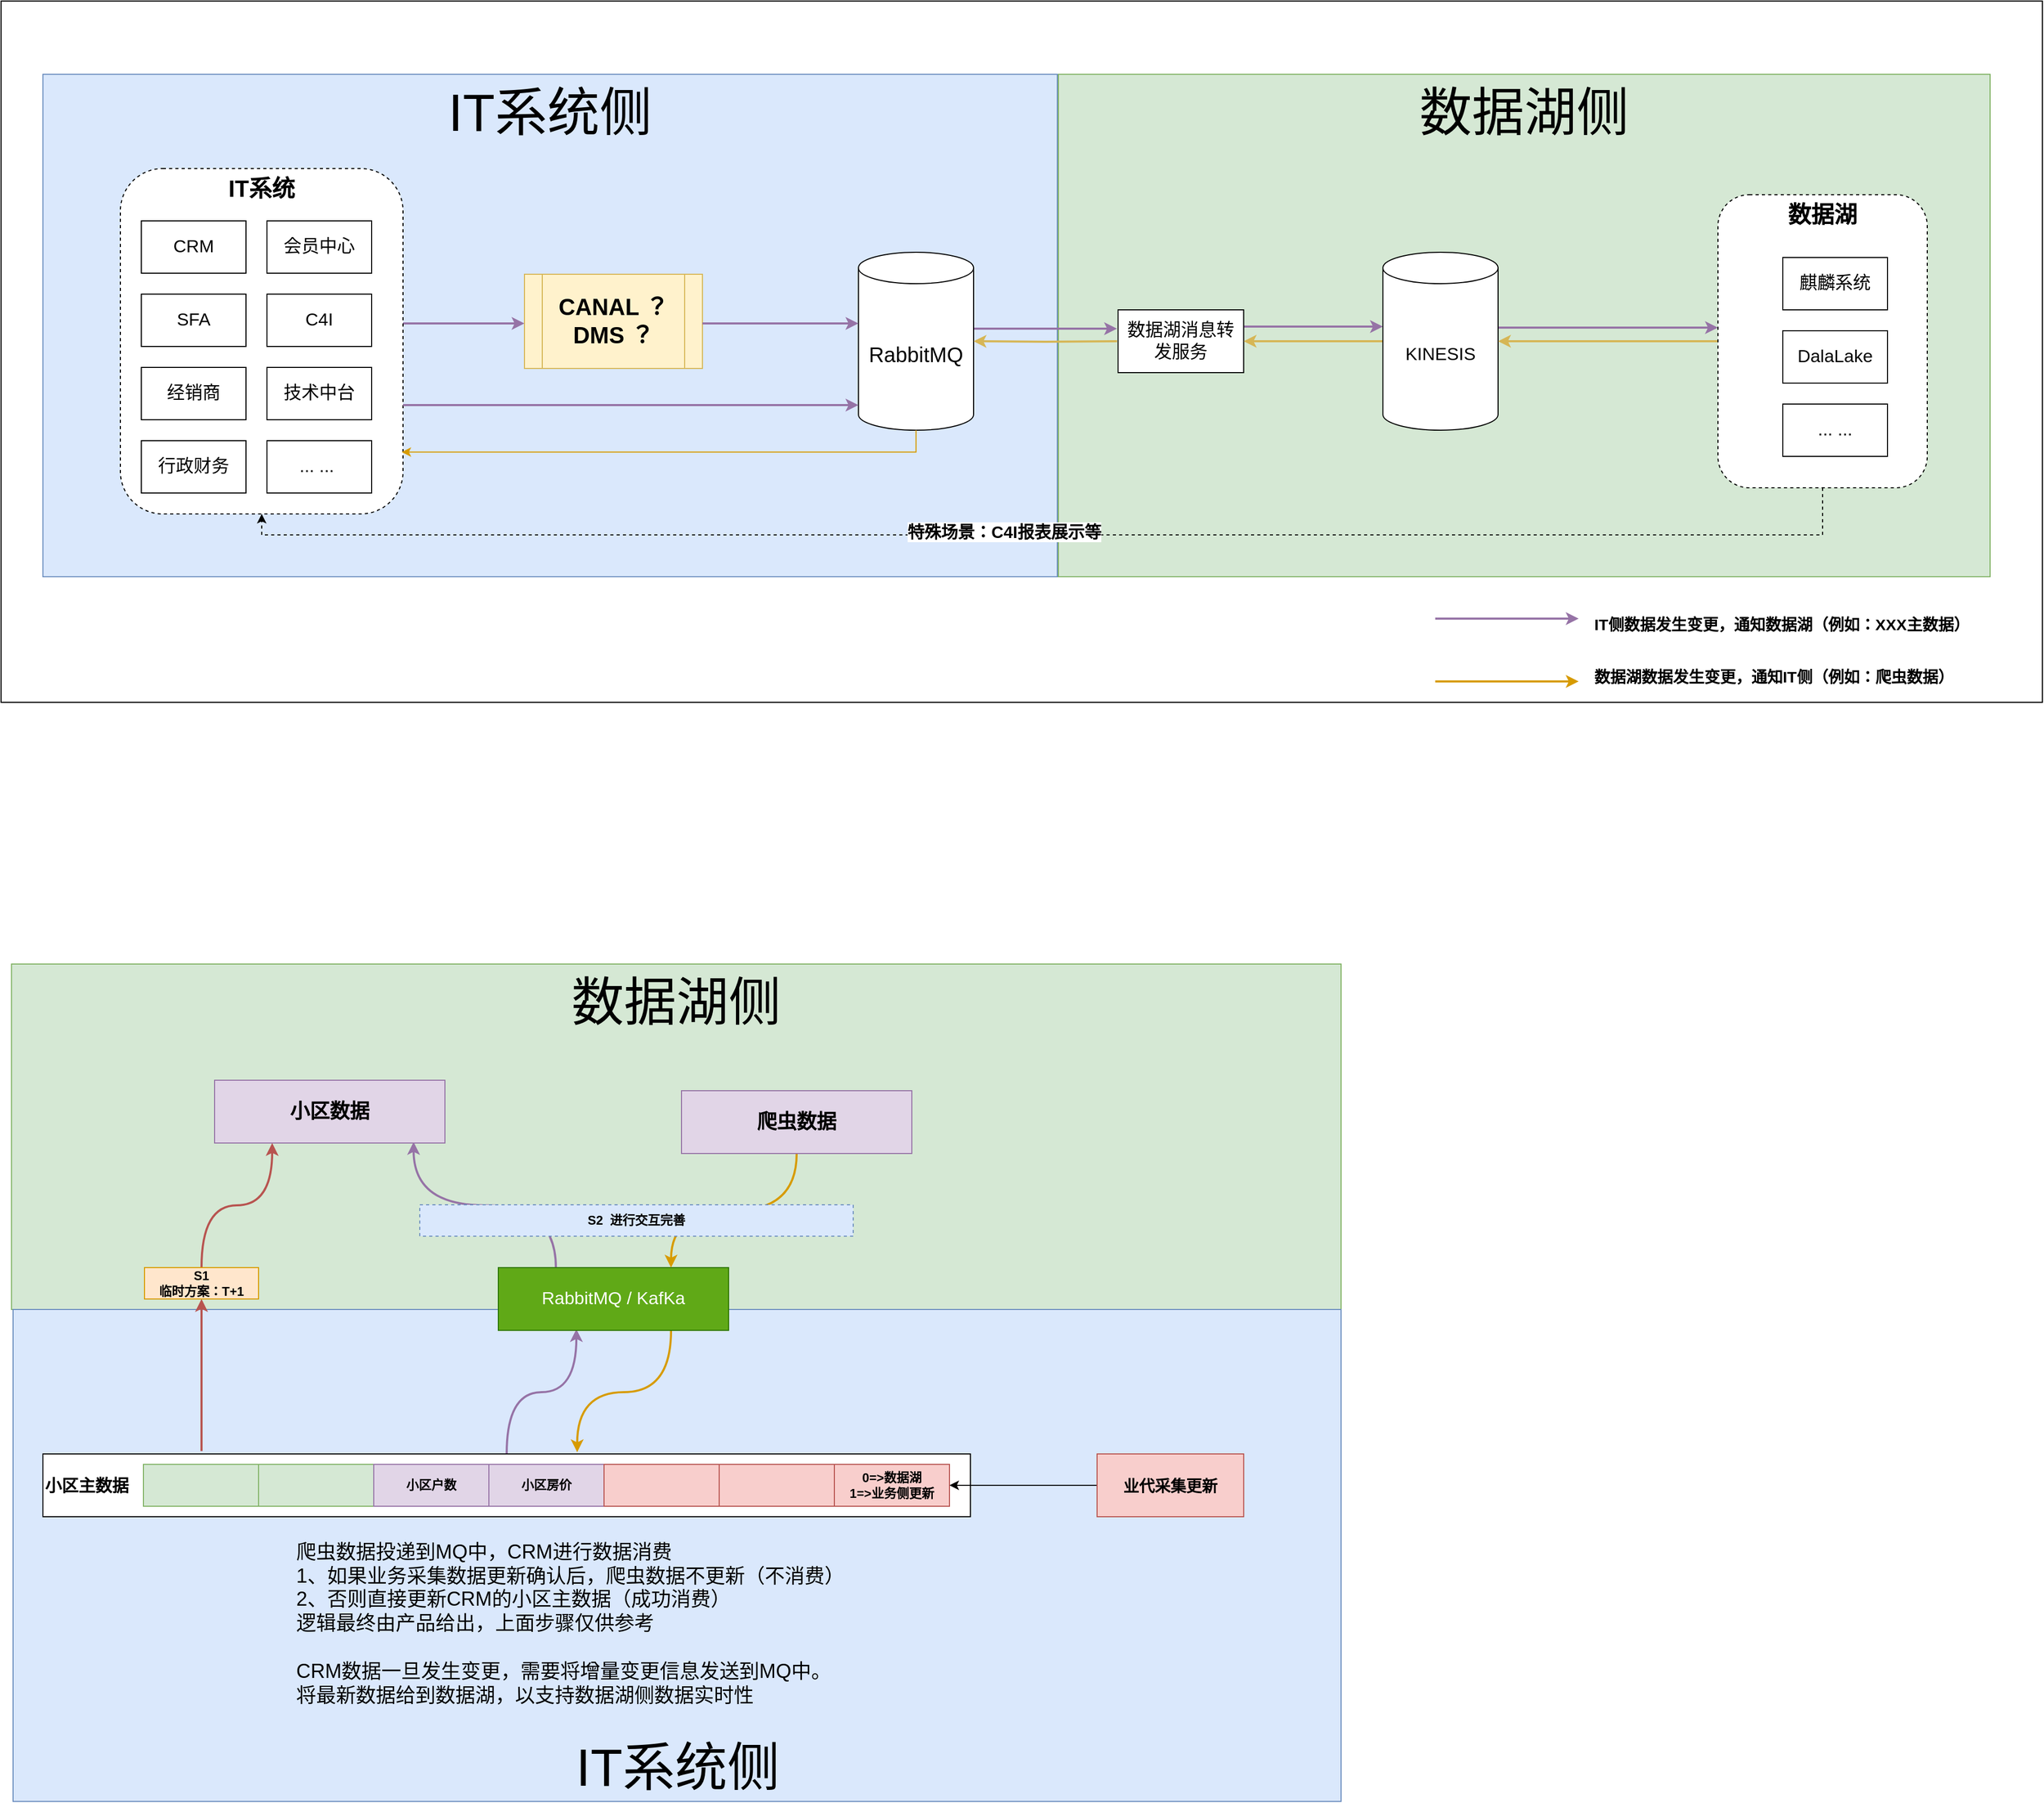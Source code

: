 <mxfile version="24.3.1" type="github">
  <diagram name="第 1 页" id="_mnCOzUP9DBz8knvAwrc">
    <mxGraphModel dx="2501" dy="1031" grid="1" gridSize="10" guides="1" tooltips="1" connect="1" arrows="1" fold="1" page="1" pageScale="1" pageWidth="827" pageHeight="1169" math="0" shadow="0">
      <root>
        <mxCell id="0" />
        <mxCell id="1" parent="0" />
        <mxCell id="es6LMimWQ2Kn1pDAPc1K-94" value="" style="rounded=0;whiteSpace=wrap;html=1;" vertex="1" parent="1">
          <mxGeometry x="-360" y="60" width="1950" height="670" as="geometry" />
        </mxCell>
        <mxCell id="es6LMimWQ2Kn1pDAPc1K-81" value="&lt;font style=&quot;font-size: 50px;&quot;&gt;数据湖侧&lt;/font&gt;" style="rounded=0;whiteSpace=wrap;html=1;fillColor=#d5e8d4;strokeColor=#82b366;verticalAlign=top;movable=1;resizable=1;rotatable=1;deletable=1;editable=1;locked=0;connectable=1;" vertex="1" parent="1">
          <mxGeometry x="-350" y="980" width="1270" height="330" as="geometry" />
        </mxCell>
        <mxCell id="es6LMimWQ2Kn1pDAPc1K-80" value="&lt;font style=&quot;font-size: 50px;&quot;&gt;IT系统侧&lt;/font&gt;" style="rounded=0;whiteSpace=wrap;html=1;fillColor=#dae8fc;strokeColor=#6c8ebf;verticalAlign=bottom;movable=1;resizable=1;rotatable=1;deletable=1;editable=1;locked=0;connectable=1;" vertex="1" parent="1">
          <mxGeometry x="-348.5" y="1310" width="1268.5" height="470" as="geometry" />
        </mxCell>
        <mxCell id="es6LMimWQ2Kn1pDAPc1K-37" value="&lt;font style=&quot;font-size: 50px;&quot;&gt;数据湖侧&lt;/font&gt;" style="rounded=0;whiteSpace=wrap;html=1;fillColor=#d5e8d4;strokeColor=#82b366;verticalAlign=top;" vertex="1" parent="1">
          <mxGeometry x="650" y="130" width="890" height="480" as="geometry" />
        </mxCell>
        <mxCell id="es6LMimWQ2Kn1pDAPc1K-36" value="&lt;font style=&quot;font-size: 50px;&quot;&gt;IT系统侧&lt;/font&gt;" style="rounded=0;whiteSpace=wrap;html=1;fillColor=#dae8fc;strokeColor=#6c8ebf;verticalAlign=top;" vertex="1" parent="1">
          <mxGeometry x="-320" y="130" width="969" height="480" as="geometry" />
        </mxCell>
        <mxCell id="es6LMimWQ2Kn1pDAPc1K-50" style="edgeStyle=orthogonalEdgeStyle;rounded=0;orthogonalLoop=1;jettySize=auto;html=1;exitX=1;exitY=0.5;exitDx=0;exitDy=0;entryX=0;entryY=0.5;entryDx=0;entryDy=0;fillColor=#e1d5e7;strokeColor=#9673a6;strokeWidth=2;" edge="1" parent="1">
          <mxGeometry relative="1" as="geometry">
            <mxPoint x="24.0" y="368.0" as="sourcePoint" />
            <mxPoint x="140" y="368" as="targetPoint" />
          </mxGeometry>
        </mxCell>
        <mxCell id="es6LMimWQ2Kn1pDAPc1K-9" value="&lt;font style=&quot;font-size: 22px;&quot;&gt;&lt;b&gt;IT系统&lt;/b&gt;&lt;/font&gt;" style="rounded=1;whiteSpace=wrap;html=1;dashed=1;verticalAlign=top;fontSize=17;" vertex="1" parent="1">
          <mxGeometry x="-246" y="220" width="270" height="330" as="geometry" />
        </mxCell>
        <mxCell id="es6LMimWQ2Kn1pDAPc1K-1" value="会员中心" style="rounded=0;whiteSpace=wrap;html=1;fontSize=17;" vertex="1" parent="1">
          <mxGeometry x="-106" y="270" width="100" height="50" as="geometry" />
        </mxCell>
        <mxCell id="es6LMimWQ2Kn1pDAPc1K-2" value="C4I" style="rounded=0;whiteSpace=wrap;html=1;fontSize=17;" vertex="1" parent="1">
          <mxGeometry x="-106" y="340" width="100" height="50" as="geometry" />
        </mxCell>
        <mxCell id="es6LMimWQ2Kn1pDAPc1K-3" value="技术中台" style="rounded=0;whiteSpace=wrap;html=1;fontSize=17;" vertex="1" parent="1">
          <mxGeometry x="-106" y="410" width="100" height="50" as="geometry" />
        </mxCell>
        <mxCell id="es6LMimWQ2Kn1pDAPc1K-4" value="... ...&amp;nbsp;" style="rounded=0;whiteSpace=wrap;html=1;fontSize=17;" vertex="1" parent="1">
          <mxGeometry x="-106" y="480" width="100" height="50" as="geometry" />
        </mxCell>
        <mxCell id="es6LMimWQ2Kn1pDAPc1K-5" value="CRM" style="rounded=0;whiteSpace=wrap;html=1;fontSize=17;" vertex="1" parent="1">
          <mxGeometry x="-226" y="270" width="100" height="50" as="geometry" />
        </mxCell>
        <mxCell id="es6LMimWQ2Kn1pDAPc1K-6" value="SFA" style="rounded=0;whiteSpace=wrap;html=1;fontSize=17;" vertex="1" parent="1">
          <mxGeometry x="-226" y="340" width="100" height="50" as="geometry" />
        </mxCell>
        <mxCell id="es6LMimWQ2Kn1pDAPc1K-7" value="经销商" style="rounded=0;whiteSpace=wrap;html=1;fontSize=17;" vertex="1" parent="1">
          <mxGeometry x="-226" y="410" width="100" height="50" as="geometry" />
        </mxCell>
        <mxCell id="es6LMimWQ2Kn1pDAPc1K-8" value="行政财务" style="rounded=0;whiteSpace=wrap;html=1;fontSize=17;" vertex="1" parent="1">
          <mxGeometry x="-226" y="480" width="100" height="50" as="geometry" />
        </mxCell>
        <mxCell id="es6LMimWQ2Kn1pDAPc1K-13" value="" style="edgeStyle=orthogonalEdgeStyle;rounded=0;orthogonalLoop=1;jettySize=auto;html=1;fillColor=#e1d5e7;strokeColor=#9673a6;strokeWidth=2;fontSize=17;" edge="1" parent="1">
          <mxGeometry relative="1" as="geometry">
            <mxPoint x="569.0" y="373.0" as="sourcePoint" />
            <mxPoint x="706" y="373.0" as="targetPoint" />
          </mxGeometry>
        </mxCell>
        <mxCell id="es6LMimWQ2Kn1pDAPc1K-10" value="&lt;font style=&quot;font-size: 20px;&quot;&gt;RabbitMQ&lt;/font&gt;" style="shape=cylinder3;whiteSpace=wrap;html=1;boundedLbl=1;backgroundOutline=1;size=15;fontSize=17;" vertex="1" parent="1">
          <mxGeometry x="459" y="300" width="110" height="170" as="geometry" />
        </mxCell>
        <mxCell id="es6LMimWQ2Kn1pDAPc1K-15" style="edgeStyle=orthogonalEdgeStyle;rounded=0;orthogonalLoop=1;jettySize=auto;html=1;exitX=1;exitY=0.5;exitDx=0;exitDy=0;fillColor=#e1d5e7;strokeColor=#9673a6;strokeWidth=2;fontSize=17;" edge="1" parent="1">
          <mxGeometry relative="1" as="geometry">
            <mxPoint x="827" y="371.0" as="sourcePoint" />
            <mxPoint x="960.0" y="371.0" as="targetPoint" />
          </mxGeometry>
        </mxCell>
        <mxCell id="es6LMimWQ2Kn1pDAPc1K-32" style="edgeStyle=orthogonalEdgeStyle;rounded=0;orthogonalLoop=1;jettySize=auto;html=1;exitX=0;exitY=0.5;exitDx=0;exitDy=0;fillColor=#fff2cc;strokeColor=#d6b656;strokeWidth=2;fontSize=17;" edge="1" parent="1" target="es6LMimWQ2Kn1pDAPc1K-10">
          <mxGeometry relative="1" as="geometry">
            <mxPoint x="706" y="385.0" as="sourcePoint" />
          </mxGeometry>
        </mxCell>
        <mxCell id="es6LMimWQ2Kn1pDAPc1K-12" value="数据湖消息转发服务" style="whiteSpace=wrap;html=1;fontSize=17;" vertex="1" parent="1">
          <mxGeometry x="707" y="355" width="120" height="60" as="geometry" />
        </mxCell>
        <mxCell id="es6LMimWQ2Kn1pDAPc1K-23" style="edgeStyle=orthogonalEdgeStyle;rounded=0;orthogonalLoop=1;jettySize=auto;html=1;exitX=1;exitY=0.5;exitDx=0;exitDy=0;exitPerimeter=0;entryX=0;entryY=0.5;entryDx=0;entryDy=0;fillColor=#e1d5e7;strokeColor=#9673a6;strokeWidth=2;fontSize=17;" edge="1" parent="1">
          <mxGeometry relative="1" as="geometry">
            <mxPoint x="1070.0" y="372.0" as="sourcePoint" />
            <mxPoint x="1280" y="372.0" as="targetPoint" />
          </mxGeometry>
        </mxCell>
        <mxCell id="es6LMimWQ2Kn1pDAPc1K-30" style="edgeStyle=orthogonalEdgeStyle;rounded=0;orthogonalLoop=1;jettySize=auto;html=1;exitX=0;exitY=0.5;exitDx=0;exitDy=0;exitPerimeter=0;fillColor=#fff2cc;strokeColor=#d6b656;strokeWidth=2;fontSize=17;" edge="1" parent="1" source="es6LMimWQ2Kn1pDAPc1K-14" target="es6LMimWQ2Kn1pDAPc1K-12">
          <mxGeometry relative="1" as="geometry" />
        </mxCell>
        <mxCell id="es6LMimWQ2Kn1pDAPc1K-14" value="KINESIS" style="shape=cylinder3;whiteSpace=wrap;html=1;boundedLbl=1;backgroundOutline=1;size=15;fontSize=17;" vertex="1" parent="1">
          <mxGeometry x="960" y="300" width="110" height="170" as="geometry" />
        </mxCell>
        <mxCell id="es6LMimWQ2Kn1pDAPc1K-31" style="edgeStyle=orthogonalEdgeStyle;rounded=0;orthogonalLoop=1;jettySize=auto;html=1;exitX=0;exitY=0.5;exitDx=0;exitDy=0;fillColor=#fff2cc;strokeColor=#d6b656;strokeWidth=2;fontSize=17;" edge="1" parent="1" source="es6LMimWQ2Kn1pDAPc1K-16" target="es6LMimWQ2Kn1pDAPc1K-14">
          <mxGeometry relative="1" as="geometry" />
        </mxCell>
        <mxCell id="es6LMimWQ2Kn1pDAPc1K-44" style="edgeStyle=orthogonalEdgeStyle;rounded=0;orthogonalLoop=1;jettySize=auto;html=1;exitX=0.5;exitY=1;exitDx=0;exitDy=0;entryX=0.5;entryY=1;entryDx=0;entryDy=0;dashed=1;" edge="1" parent="1" source="es6LMimWQ2Kn1pDAPc1K-16" target="es6LMimWQ2Kn1pDAPc1K-9">
          <mxGeometry relative="1" as="geometry" />
        </mxCell>
        <mxCell id="es6LMimWQ2Kn1pDAPc1K-46" value="&lt;font style=&quot;font-size: 16px;&quot;&gt;&lt;b&gt;特殊场景：C4I报表展示等&lt;/b&gt;&lt;/font&gt;" style="edgeLabel;html=1;align=center;verticalAlign=middle;resizable=0;points=[];" vertex="1" connectable="0" parent="es6LMimWQ2Kn1pDAPc1K-44">
          <mxGeometry x="0.063" y="-3" relative="1" as="geometry">
            <mxPoint as="offset" />
          </mxGeometry>
        </mxCell>
        <mxCell id="es6LMimWQ2Kn1pDAPc1K-16" value="&lt;font size=&quot;1&quot; style=&quot;&quot;&gt;&lt;b style=&quot;font-size: 22px;&quot;&gt;数据湖&lt;/b&gt;&lt;/font&gt;" style="rounded=1;whiteSpace=wrap;html=1;dashed=1;verticalAlign=top;fontSize=17;" vertex="1" parent="1">
          <mxGeometry x="1280" y="245" width="200" height="280" as="geometry" />
        </mxCell>
        <mxCell id="es6LMimWQ2Kn1pDAPc1K-19" value="麒麟系统" style="rounded=0;whiteSpace=wrap;html=1;fontSize=17;" vertex="1" parent="1">
          <mxGeometry x="1342" y="305" width="100" height="50" as="geometry" />
        </mxCell>
        <mxCell id="es6LMimWQ2Kn1pDAPc1K-20" value="DalaLake" style="rounded=0;whiteSpace=wrap;html=1;fontSize=17;" vertex="1" parent="1">
          <mxGeometry x="1342" y="375" width="100" height="50" as="geometry" />
        </mxCell>
        <mxCell id="es6LMimWQ2Kn1pDAPc1K-21" value="... ..." style="rounded=0;whiteSpace=wrap;html=1;fontSize=17;" vertex="1" parent="1">
          <mxGeometry x="1342" y="445" width="100" height="50" as="geometry" />
        </mxCell>
        <mxCell id="es6LMimWQ2Kn1pDAPc1K-38" value="" style="edgeStyle=orthogonalEdgeStyle;rounded=0;orthogonalLoop=1;jettySize=auto;html=1;fillColor=#e1d5e7;strokeColor=#9673a6;strokeWidth=2;" edge="1" parent="1">
          <mxGeometry relative="1" as="geometry">
            <mxPoint x="1010.0" y="650.0" as="sourcePoint" />
            <mxPoint x="1147" y="650.0" as="targetPoint" />
          </mxGeometry>
        </mxCell>
        <mxCell id="es6LMimWQ2Kn1pDAPc1K-39" value="IT侧数据发生变更，通知数据湖（例如：XXX主数据）" style="text;html=1;align=left;verticalAlign=middle;whiteSpace=wrap;rounded=0;fontStyle=1;fontSize=15;" vertex="1" parent="1">
          <mxGeometry x="1160" y="640" width="380" height="30" as="geometry" />
        </mxCell>
        <mxCell id="es6LMimWQ2Kn1pDAPc1K-41" value="" style="edgeStyle=orthogonalEdgeStyle;rounded=0;orthogonalLoop=1;jettySize=auto;html=1;fillColor=#ffe6cc;strokeColor=#d79b00;strokeWidth=2;" edge="1" parent="1">
          <mxGeometry relative="1" as="geometry">
            <mxPoint x="1010.0" y="710.0" as="sourcePoint" />
            <mxPoint x="1147" y="710.0" as="targetPoint" />
          </mxGeometry>
        </mxCell>
        <mxCell id="es6LMimWQ2Kn1pDAPc1K-43" value="数据湖数据发生变更，通知IT侧（例如：爬虫数据）" style="text;html=1;align=left;verticalAlign=middle;whiteSpace=wrap;rounded=0;fontStyle=1;fontSize=15;" vertex="1" parent="1">
          <mxGeometry x="1160" y="690" width="380" height="30" as="geometry" />
        </mxCell>
        <mxCell id="es6LMimWQ2Kn1pDAPc1K-48" style="edgeStyle=orthogonalEdgeStyle;rounded=0;orthogonalLoop=1;jettySize=auto;html=1;exitX=0.5;exitY=1;exitDx=0;exitDy=0;exitPerimeter=0;entryX=0.995;entryY=0.821;entryDx=0;entryDy=0;entryPerimeter=0;fillColor=#ffe6cc;strokeColor=#d79b00;" edge="1" parent="1" source="es6LMimWQ2Kn1pDAPc1K-10" target="es6LMimWQ2Kn1pDAPc1K-9">
          <mxGeometry relative="1" as="geometry" />
        </mxCell>
        <mxCell id="es6LMimWQ2Kn1pDAPc1K-49" value="&lt;font style=&quot;font-size: 22px;&quot;&gt;&lt;b&gt;CANAL ？&lt;br&gt;DMS ？&lt;/b&gt;&lt;/font&gt;" style="shape=process;whiteSpace=wrap;html=1;backgroundOutline=1;fillColor=#fff2cc;strokeColor=#d6b656;" vertex="1" parent="1">
          <mxGeometry x="140" y="321" width="170" height="90" as="geometry" />
        </mxCell>
        <mxCell id="es6LMimWQ2Kn1pDAPc1K-51" style="edgeStyle=orthogonalEdgeStyle;rounded=0;orthogonalLoop=1;jettySize=auto;html=1;exitX=1;exitY=0.5;exitDx=0;exitDy=0;entryX=0;entryY=0.5;entryDx=0;entryDy=0;entryPerimeter=0;fillColor=#e1d5e7;strokeColor=#9673a6;strokeWidth=2;" edge="1" parent="1">
          <mxGeometry relative="1" as="geometry">
            <mxPoint x="310" y="368" as="sourcePoint" />
            <mxPoint x="459" y="368" as="targetPoint" />
          </mxGeometry>
        </mxCell>
        <mxCell id="es6LMimWQ2Kn1pDAPc1K-53" style="edgeStyle=orthogonalEdgeStyle;rounded=0;orthogonalLoop=1;jettySize=auto;html=1;exitX=1;exitY=0.5;exitDx=0;exitDy=0;entryX=0;entryY=0.5;entryDx=0;entryDy=0;entryPerimeter=0;strokeWidth=2;fillColor=#e1d5e7;strokeColor=#9673a6;" edge="1" parent="1">
          <mxGeometry relative="1" as="geometry">
            <mxPoint x="24.0" y="446.0" as="sourcePoint" />
            <mxPoint x="459" y="446" as="targetPoint" />
          </mxGeometry>
        </mxCell>
        <mxCell id="es6LMimWQ2Kn1pDAPc1K-54" style="edgeStyle=orthogonalEdgeStyle;curved=1;rounded=0;orthogonalLoop=1;jettySize=auto;html=1;entryX=0.339;entryY=0.98;entryDx=0;entryDy=0;fillColor=#e1d5e7;strokeColor=#9673a6;strokeWidth=2;entryPerimeter=0;" edge="1" parent="1" source="es6LMimWQ2Kn1pDAPc1K-55" target="es6LMimWQ2Kn1pDAPc1K-57">
          <mxGeometry relative="1" as="geometry" />
        </mxCell>
        <mxCell id="es6LMimWQ2Kn1pDAPc1K-55" value="&lt;font style=&quot;font-size: 16px;&quot;&gt;小区主数据&lt;/font&gt;" style="rounded=0;whiteSpace=wrap;html=1;align=left;fontStyle=1" vertex="1" parent="1">
          <mxGeometry x="-320" y="1448" width="886" height="60" as="geometry" />
        </mxCell>
        <mxCell id="es6LMimWQ2Kn1pDAPc1K-56" style="edgeStyle=orthogonalEdgeStyle;curved=1;rounded=0;orthogonalLoop=1;jettySize=auto;html=1;exitX=0.75;exitY=1;exitDx=0;exitDy=0;fillColor=#ffe6cc;strokeColor=#d79b00;strokeWidth=2;entryX=0.576;entryY=-0.028;entryDx=0;entryDy=0;entryPerimeter=0;" edge="1" parent="1" source="es6LMimWQ2Kn1pDAPc1K-57" target="es6LMimWQ2Kn1pDAPc1K-55">
          <mxGeometry relative="1" as="geometry" />
        </mxCell>
        <mxCell id="es6LMimWQ2Kn1pDAPc1K-83" style="edgeStyle=orthogonalEdgeStyle;rounded=0;orthogonalLoop=1;jettySize=auto;html=1;exitX=0.25;exitY=0;exitDx=0;exitDy=0;entryX=0.864;entryY=0.983;entryDx=0;entryDy=0;curved=1;fillColor=#e1d5e7;strokeColor=#9673a6;strokeWidth=2;entryPerimeter=0;" edge="1" parent="1" source="es6LMimWQ2Kn1pDAPc1K-57" target="es6LMimWQ2Kn1pDAPc1K-61">
          <mxGeometry relative="1" as="geometry" />
        </mxCell>
        <mxCell id="es6LMimWQ2Kn1pDAPc1K-57" value="RabbitMQ / KafKa" style="rounded=0;whiteSpace=wrap;html=1;fillColor=#60a917;strokeColor=#2D7600;fontColor=#ffffff;fontSize=17;" vertex="1" parent="1">
          <mxGeometry x="115" y="1270" width="220" height="60" as="geometry" />
        </mxCell>
        <mxCell id="es6LMimWQ2Kn1pDAPc1K-95" style="edgeStyle=orthogonalEdgeStyle;rounded=0;orthogonalLoop=1;jettySize=auto;html=1;exitX=0.5;exitY=1;exitDx=0;exitDy=0;entryX=0.75;entryY=0;entryDx=0;entryDy=0;curved=1;strokeWidth=2;fillColor=#ffe6cc;strokeColor=#d79b00;" edge="1" parent="1" source="es6LMimWQ2Kn1pDAPc1K-59" target="es6LMimWQ2Kn1pDAPc1K-57">
          <mxGeometry relative="1" as="geometry" />
        </mxCell>
        <mxCell id="es6LMimWQ2Kn1pDAPc1K-59" value="爬虫数据" style="rounded=0;whiteSpace=wrap;html=1;fillColor=#e1d5e7;strokeColor=#9673a6;fontSize=19;fontStyle=1" vertex="1" parent="1">
          <mxGeometry x="290" y="1101" width="220" height="60" as="geometry" />
        </mxCell>
        <mxCell id="es6LMimWQ2Kn1pDAPc1K-61" value="小区数据" style="rounded=0;whiteSpace=wrap;html=1;fillColor=#e1d5e7;strokeColor=#9673a6;fontSize=19;fontStyle=1" vertex="1" parent="1">
          <mxGeometry x="-156" y="1091" width="220" height="60" as="geometry" />
        </mxCell>
        <mxCell id="es6LMimWQ2Kn1pDAPc1K-62" value="" style="rounded=0;whiteSpace=wrap;html=1;fillColor=#d5e8d4;strokeColor=#82b366;fontStyle=1" vertex="1" parent="1">
          <mxGeometry x="-224" y="1458" width="110" height="40" as="geometry" />
        </mxCell>
        <mxCell id="es6LMimWQ2Kn1pDAPc1K-63" value="" style="rounded=0;whiteSpace=wrap;html=1;fillColor=#d5e8d4;strokeColor=#82b366;fontStyle=1" vertex="1" parent="1">
          <mxGeometry x="-114" y="1458" width="110" height="40" as="geometry" />
        </mxCell>
        <mxCell id="es6LMimWQ2Kn1pDAPc1K-96" style="edgeStyle=orthogonalEdgeStyle;rounded=0;orthogonalLoop=1;jettySize=auto;html=1;entryX=0.25;entryY=1;entryDx=0;entryDy=0;curved=1;fillColor=#f8cecc;strokeColor=#b85450;strokeWidth=2;exitX=0.5;exitY=0;exitDx=0;exitDy=0;" edge="1" parent="1" source="es6LMimWQ2Kn1pDAPc1K-97" target="es6LMimWQ2Kn1pDAPc1K-61">
          <mxGeometry relative="1" as="geometry">
            <mxPoint x="10" y="1450" as="sourcePoint" />
          </mxGeometry>
        </mxCell>
        <mxCell id="es6LMimWQ2Kn1pDAPc1K-64" value="小区户数" style="rounded=0;whiteSpace=wrap;html=1;fillColor=#e1d5e7;strokeColor=#9673a6;fontStyle=1" vertex="1" parent="1">
          <mxGeometry x="-4" y="1458" width="110" height="40" as="geometry" />
        </mxCell>
        <mxCell id="es6LMimWQ2Kn1pDAPc1K-65" value="小区房价" style="rounded=0;whiteSpace=wrap;html=1;fillColor=#e1d5e7;strokeColor=#9673a6;fontStyle=1" vertex="1" parent="1">
          <mxGeometry x="106" y="1458" width="110" height="40" as="geometry" />
        </mxCell>
        <mxCell id="es6LMimWQ2Kn1pDAPc1K-66" value="" style="rounded=0;whiteSpace=wrap;html=1;fillColor=#f8cecc;strokeColor=#b85450;fontStyle=1" vertex="1" parent="1">
          <mxGeometry x="216" y="1458" width="110" height="40" as="geometry" />
        </mxCell>
        <mxCell id="es6LMimWQ2Kn1pDAPc1K-67" value="" style="rounded=0;whiteSpace=wrap;html=1;fillColor=#f8cecc;strokeColor=#b85450;fontStyle=1" vertex="1" parent="1">
          <mxGeometry x="326" y="1458" width="110" height="40" as="geometry" />
        </mxCell>
        <mxCell id="es6LMimWQ2Kn1pDAPc1K-68" value="0=&amp;gt;数据湖&lt;br&gt;1=&amp;gt;业务侧更新" style="rounded=0;whiteSpace=wrap;html=1;fillColor=#f8cecc;strokeColor=#b85450;fontStyle=1" vertex="1" parent="1">
          <mxGeometry x="436" y="1458" width="110" height="40" as="geometry" />
        </mxCell>
        <mxCell id="es6LMimWQ2Kn1pDAPc1K-69" style="edgeStyle=orthogonalEdgeStyle;curved=1;rounded=0;orthogonalLoop=1;jettySize=auto;html=1;exitX=0;exitY=0.5;exitDx=0;exitDy=0;entryX=1;entryY=0.5;entryDx=0;entryDy=0;fontStyle=1" edge="1" parent="1" source="es6LMimWQ2Kn1pDAPc1K-70" target="es6LMimWQ2Kn1pDAPc1K-68">
          <mxGeometry relative="1" as="geometry" />
        </mxCell>
        <mxCell id="es6LMimWQ2Kn1pDAPc1K-70" value="业代采集更新" style="rounded=0;whiteSpace=wrap;html=1;fillColor=#f8cecc;strokeColor=#b85450;fontStyle=1;fontSize=15;" vertex="1" parent="1">
          <mxGeometry x="687" y="1448" width="140" height="60" as="geometry" />
        </mxCell>
        <mxCell id="es6LMimWQ2Kn1pDAPc1K-73" value="&lt;font style=&quot;font-size: 19px;&quot;&gt;&lt;br&gt;爬虫数据投递到MQ中，CRM进行数据消费&lt;br&gt;1、如果业务采集数据更新确认后，爬虫数据不更新（不消费）&lt;br&gt;&lt;/font&gt;&lt;div style=&quot;font-size: 19px;&quot;&gt;&lt;span style=&quot;background-color: initial;&quot;&gt;&lt;font style=&quot;font-size: 19px;&quot;&gt;2、否则直接更新CRM的小区主数据（成功消费）&lt;br&gt;逻辑最终由产品给出，上面步骤仅供参考&lt;br&gt;&lt;br&gt;CRM数据一旦发生变更，需要将增量变更信息发送到MQ中。&lt;br&gt;将最新数据给到数据湖，以支持数据湖侧数据实时性&lt;br&gt;&lt;br&gt;&lt;/font&gt;&lt;/span&gt;&lt;/div&gt;" style="text;html=1;align=left;verticalAlign=middle;whiteSpace=wrap;rounded=0;" vertex="1" parent="1">
          <mxGeometry x="-80" y="1530" width="530" height="160" as="geometry" />
        </mxCell>
        <mxCell id="es6LMimWQ2Kn1pDAPc1K-98" value="S2&amp;nbsp; 进行交互完善" style="text;html=1;align=center;verticalAlign=middle;whiteSpace=wrap;rounded=0;fontStyle=1;fillColor=#dae8fc;strokeColor=#6c8ebf;dashed=1;" vertex="1" parent="1">
          <mxGeometry x="40" y="1210" width="414" height="30" as="geometry" />
        </mxCell>
        <mxCell id="es6LMimWQ2Kn1pDAPc1K-100" value="" style="edgeStyle=orthogonalEdgeStyle;rounded=0;orthogonalLoop=1;jettySize=auto;html=1;entryX=0.5;entryY=1;entryDx=0;entryDy=0;curved=1;fillColor=#f8cecc;strokeColor=#b85450;strokeWidth=2;exitX=0.171;exitY=-0.045;exitDx=0;exitDy=0;exitPerimeter=0;" edge="1" parent="1" source="es6LMimWQ2Kn1pDAPc1K-55" target="es6LMimWQ2Kn1pDAPc1K-97">
          <mxGeometry relative="1" as="geometry">
            <mxPoint x="-168" y="1445" as="sourcePoint" />
            <mxPoint x="-101" y="1151" as="targetPoint" />
          </mxGeometry>
        </mxCell>
        <mxCell id="es6LMimWQ2Kn1pDAPc1K-97" value="S1&lt;br&gt;临时方案：T+1" style="text;html=1;align=center;verticalAlign=middle;whiteSpace=wrap;rounded=0;fontStyle=1;fillColor=#ffe6cc;strokeColor=#d79b00;" vertex="1" parent="1">
          <mxGeometry x="-223" y="1270" width="109" height="30" as="geometry" />
        </mxCell>
      </root>
    </mxGraphModel>
  </diagram>
</mxfile>
